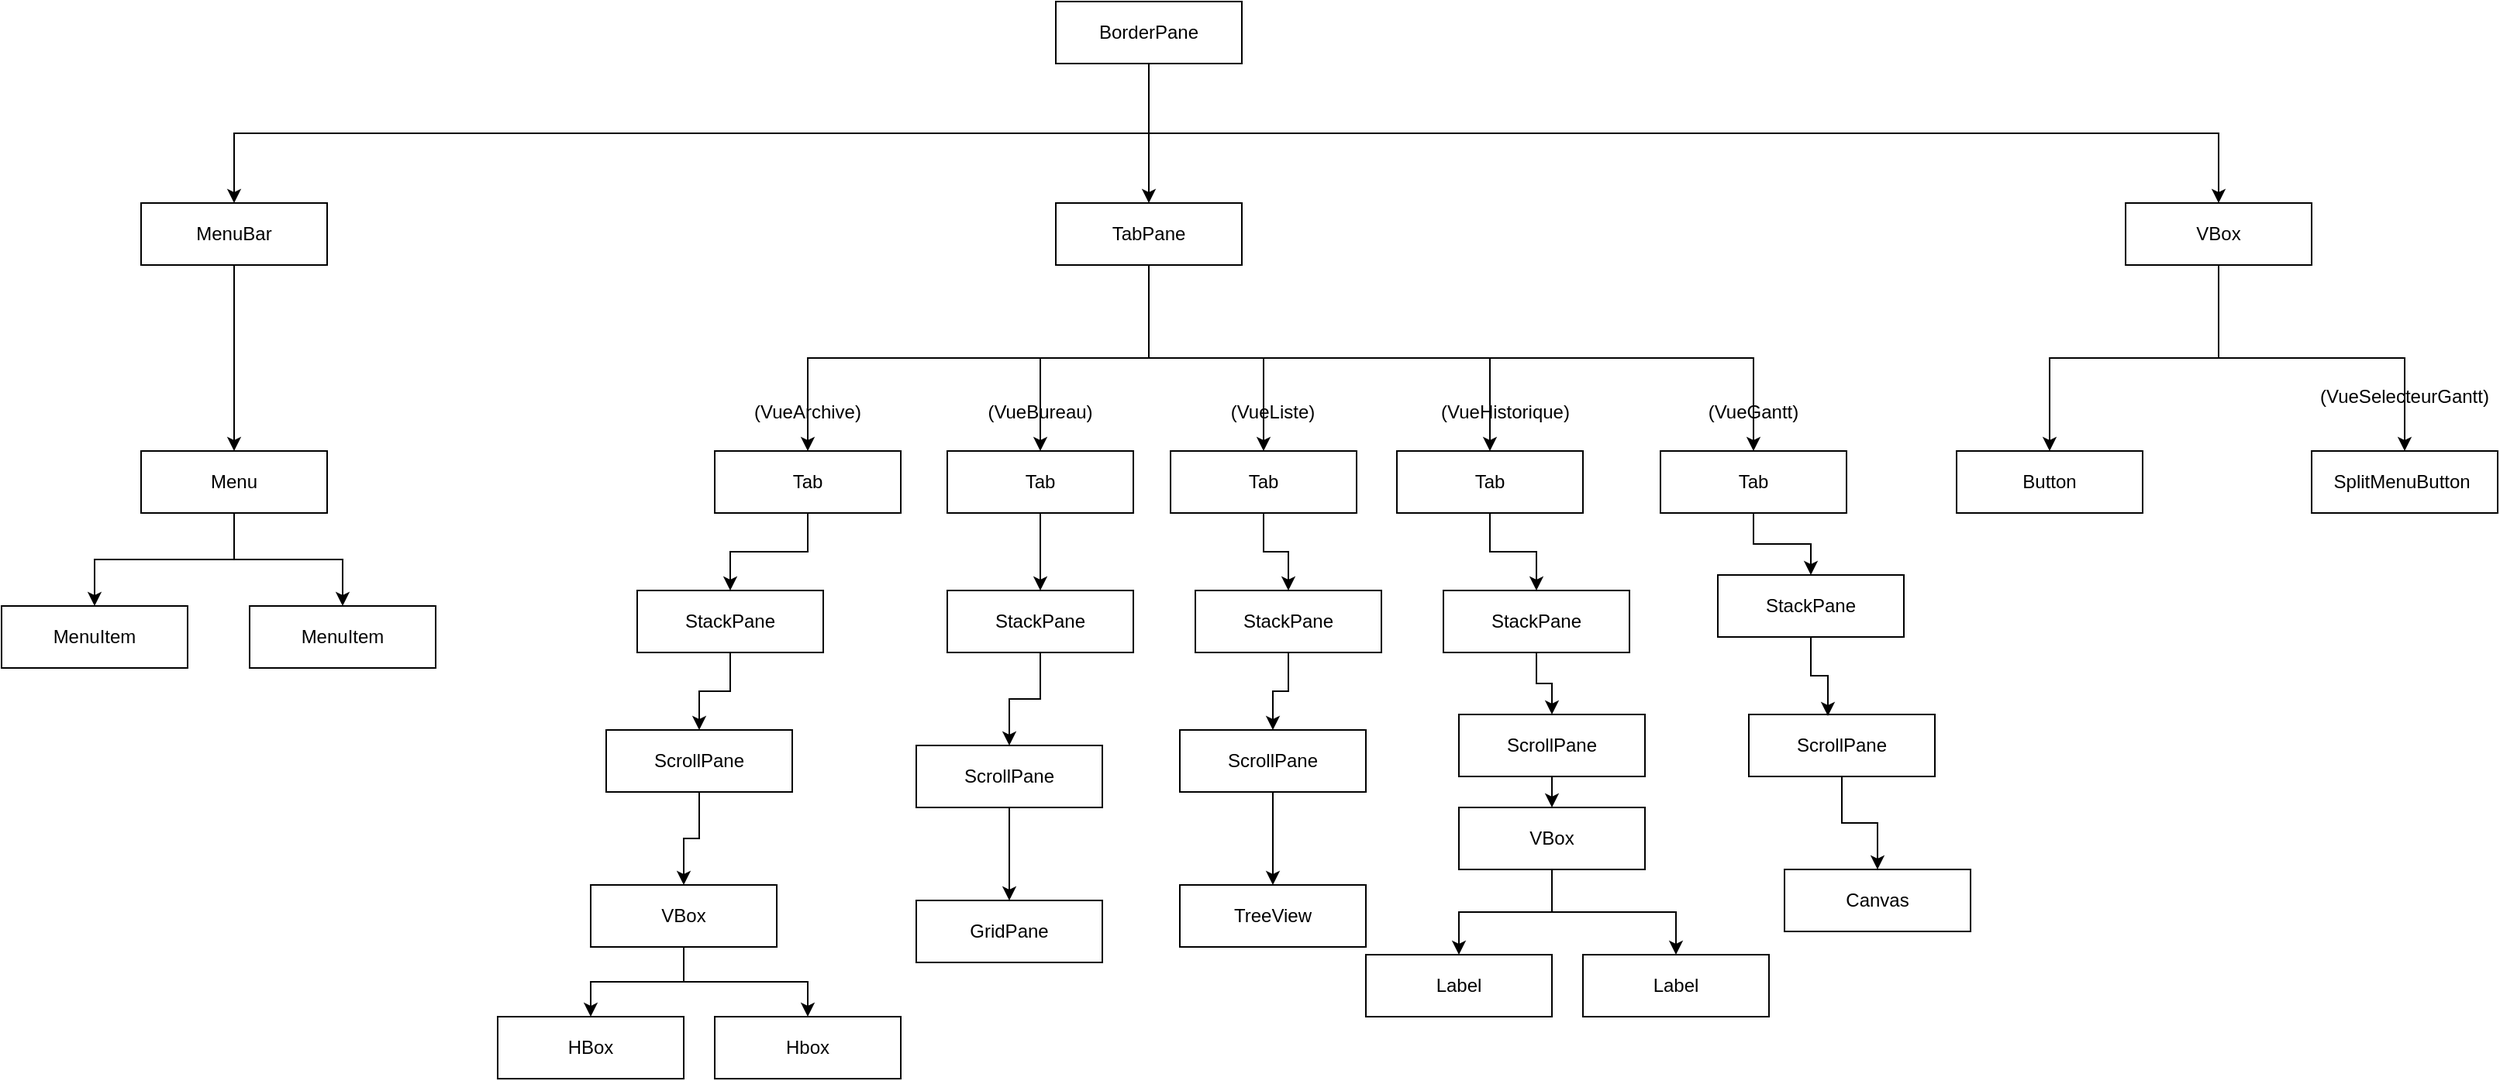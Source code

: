 <mxfile version="22.1.16" type="device">
  <diagram name="Page-1" id="Fv8KaYR-JvNwcMZNE2SZ">
    <mxGraphModel dx="2261" dy="746" grid="1" gridSize="10" guides="1" tooltips="1" connect="1" arrows="1" fold="1" page="1" pageScale="1" pageWidth="827" pageHeight="1169" math="0" shadow="0">
      <root>
        <mxCell id="0" />
        <mxCell id="1" parent="0" />
        <mxCell id="BX7kA0cPgQBeDkkXXVo6-6" style="edgeStyle=orthogonalEdgeStyle;rounded=0;orthogonalLoop=1;jettySize=auto;html=1;exitX=0.5;exitY=1;exitDx=0;exitDy=0;entryX=0.5;entryY=0;entryDx=0;entryDy=0;" parent="1" source="BX7kA0cPgQBeDkkXXVo6-1" target="BX7kA0cPgQBeDkkXXVo6-2" edge="1">
          <mxGeometry relative="1" as="geometry" />
        </mxCell>
        <mxCell id="BX7kA0cPgQBeDkkXXVo6-8" style="edgeStyle=orthogonalEdgeStyle;rounded=0;orthogonalLoop=1;jettySize=auto;html=1;exitX=0.5;exitY=1;exitDx=0;exitDy=0;entryX=0.5;entryY=0;entryDx=0;entryDy=0;" parent="1" source="BX7kA0cPgQBeDkkXXVo6-1" target="BX7kA0cPgQBeDkkXXVo6-4" edge="1">
          <mxGeometry relative="1" as="geometry" />
        </mxCell>
        <mxCell id="BX7kA0cPgQBeDkkXXVo6-9" style="edgeStyle=orthogonalEdgeStyle;rounded=0;orthogonalLoop=1;jettySize=auto;html=1;exitX=0.5;exitY=1;exitDx=0;exitDy=0;" parent="1" source="BX7kA0cPgQBeDkkXXVo6-1" target="BX7kA0cPgQBeDkkXXVo6-5" edge="1">
          <mxGeometry relative="1" as="geometry" />
        </mxCell>
        <mxCell id="BX7kA0cPgQBeDkkXXVo6-27" style="edgeStyle=orthogonalEdgeStyle;rounded=0;orthogonalLoop=1;jettySize=auto;html=1;exitX=0.5;exitY=1;exitDx=0;exitDy=0;" parent="1" source="BX7kA0cPgQBeDkkXXVo6-1" target="BX7kA0cPgQBeDkkXXVo6-3" edge="1">
          <mxGeometry relative="1" as="geometry" />
        </mxCell>
        <mxCell id="HLrpRylggNIvmOIp0Eyk-2" style="edgeStyle=orthogonalEdgeStyle;rounded=0;orthogonalLoop=1;jettySize=auto;html=1;exitX=0.5;exitY=1;exitDx=0;exitDy=0;entryX=0.5;entryY=0;entryDx=0;entryDy=0;" parent="1" source="BX7kA0cPgQBeDkkXXVo6-1" target="HLrpRylggNIvmOIp0Eyk-1" edge="1">
          <mxGeometry relative="1" as="geometry" />
        </mxCell>
        <mxCell id="BX7kA0cPgQBeDkkXXVo6-1" value="TabPane" style="rounded=0;whiteSpace=wrap;html=1;" parent="1" vertex="1">
          <mxGeometry x="600" y="220" width="120" height="40" as="geometry" />
        </mxCell>
        <mxCell id="TByVffR39HUTfPPyJdH0-6" style="edgeStyle=orthogonalEdgeStyle;rounded=0;orthogonalLoop=1;jettySize=auto;html=1;exitX=0.5;exitY=1;exitDx=0;exitDy=0;" edge="1" parent="1" source="BX7kA0cPgQBeDkkXXVo6-2" target="TByVffR39HUTfPPyJdH0-1">
          <mxGeometry relative="1" as="geometry" />
        </mxCell>
        <mxCell id="BX7kA0cPgQBeDkkXXVo6-2" value="Tab" style="rounded=0;whiteSpace=wrap;html=1;" parent="1" vertex="1">
          <mxGeometry x="380" y="380" width="120" height="40" as="geometry" />
        </mxCell>
        <mxCell id="TByVffR39HUTfPPyJdH0-8" style="edgeStyle=orthogonalEdgeStyle;rounded=0;orthogonalLoop=1;jettySize=auto;html=1;exitX=0.5;exitY=1;exitDx=0;exitDy=0;entryX=0.5;entryY=0;entryDx=0;entryDy=0;" edge="1" parent="1" source="BX7kA0cPgQBeDkkXXVo6-3" target="TByVffR39HUTfPPyJdH0-2">
          <mxGeometry relative="1" as="geometry" />
        </mxCell>
        <mxCell id="BX7kA0cPgQBeDkkXXVo6-3" value="Tab" style="rounded=0;whiteSpace=wrap;html=1;" parent="1" vertex="1">
          <mxGeometry x="530" y="380" width="120" height="40" as="geometry" />
        </mxCell>
        <mxCell id="TByVffR39HUTfPPyJdH0-10" style="edgeStyle=orthogonalEdgeStyle;rounded=0;orthogonalLoop=1;jettySize=auto;html=1;exitX=0.5;exitY=1;exitDx=0;exitDy=0;" edge="1" parent="1" source="BX7kA0cPgQBeDkkXXVo6-4" target="TByVffR39HUTfPPyJdH0-3">
          <mxGeometry relative="1" as="geometry" />
        </mxCell>
        <mxCell id="BX7kA0cPgQBeDkkXXVo6-4" value="Tab" style="rounded=0;whiteSpace=wrap;html=1;" parent="1" vertex="1">
          <mxGeometry x="674" y="380" width="120" height="40" as="geometry" />
        </mxCell>
        <mxCell id="TByVffR39HUTfPPyJdH0-12" style="edgeStyle=orthogonalEdgeStyle;rounded=0;orthogonalLoop=1;jettySize=auto;html=1;exitX=0.5;exitY=1;exitDx=0;exitDy=0;entryX=0.5;entryY=0;entryDx=0;entryDy=0;" edge="1" parent="1" source="BX7kA0cPgQBeDkkXXVo6-5" target="TByVffR39HUTfPPyJdH0-4">
          <mxGeometry relative="1" as="geometry" />
        </mxCell>
        <mxCell id="BX7kA0cPgQBeDkkXXVo6-5" value="Tab" style="rounded=0;whiteSpace=wrap;html=1;" parent="1" vertex="1">
          <mxGeometry x="820" y="380" width="120" height="40" as="geometry" />
        </mxCell>
        <mxCell id="BX7kA0cPgQBeDkkXXVo6-14" style="edgeStyle=orthogonalEdgeStyle;rounded=0;orthogonalLoop=1;jettySize=auto;html=1;exitX=0.5;exitY=1;exitDx=0;exitDy=0;entryX=0.5;entryY=0;entryDx=0;entryDy=0;" parent="1" source="BX7kA0cPgQBeDkkXXVo6-10" target="BX7kA0cPgQBeDkkXXVo6-13" edge="1">
          <mxGeometry relative="1" as="geometry" />
        </mxCell>
        <mxCell id="BX7kA0cPgQBeDkkXXVo6-10" value="ScrollPane" style="rounded=0;whiteSpace=wrap;html=1;" parent="1" vertex="1">
          <mxGeometry x="310" y="560" width="120" height="40" as="geometry" />
        </mxCell>
        <mxCell id="BX7kA0cPgQBeDkkXXVo6-17" style="edgeStyle=orthogonalEdgeStyle;rounded=0;orthogonalLoop=1;jettySize=auto;html=1;exitX=0.5;exitY=1;exitDx=0;exitDy=0;entryX=0.5;entryY=0;entryDx=0;entryDy=0;" parent="1" source="BX7kA0cPgQBeDkkXXVo6-13" target="BX7kA0cPgQBeDkkXXVo6-16" edge="1">
          <mxGeometry relative="1" as="geometry" />
        </mxCell>
        <mxCell id="BX7kA0cPgQBeDkkXXVo6-18" style="edgeStyle=orthogonalEdgeStyle;rounded=0;orthogonalLoop=1;jettySize=auto;html=1;exitX=0.5;exitY=1;exitDx=0;exitDy=0;" parent="1" source="BX7kA0cPgQBeDkkXXVo6-13" target="BX7kA0cPgQBeDkkXXVo6-15" edge="1">
          <mxGeometry relative="1" as="geometry" />
        </mxCell>
        <mxCell id="BX7kA0cPgQBeDkkXXVo6-13" value="VBox" style="rounded=0;whiteSpace=wrap;html=1;" parent="1" vertex="1">
          <mxGeometry x="300" y="660" width="120" height="40" as="geometry" />
        </mxCell>
        <mxCell id="BX7kA0cPgQBeDkkXXVo6-15" value="Hbox" style="rounded=0;whiteSpace=wrap;html=1;" parent="1" vertex="1">
          <mxGeometry x="380" y="745" width="120" height="40" as="geometry" />
        </mxCell>
        <mxCell id="BX7kA0cPgQBeDkkXXVo6-16" value="HBox" style="rounded=0;whiteSpace=wrap;html=1;" parent="1" vertex="1">
          <mxGeometry x="240" y="745" width="120" height="40" as="geometry" />
        </mxCell>
        <mxCell id="BX7kA0cPgQBeDkkXXVo6-19" value="(VueArchive)" style="text;html=1;strokeColor=none;fillColor=none;align=center;verticalAlign=middle;whiteSpace=wrap;rounded=0;" parent="1" vertex="1">
          <mxGeometry x="410" y="340" width="60" height="30" as="geometry" />
        </mxCell>
        <mxCell id="BX7kA0cPgQBeDkkXXVo6-24" style="edgeStyle=orthogonalEdgeStyle;rounded=0;orthogonalLoop=1;jettySize=auto;html=1;exitX=0.5;exitY=1;exitDx=0;exitDy=0;entryX=0.5;entryY=0;entryDx=0;entryDy=0;" parent="1" source="BX7kA0cPgQBeDkkXXVo6-21" target="BX7kA0cPgQBeDkkXXVo6-23" edge="1">
          <mxGeometry relative="1" as="geometry" />
        </mxCell>
        <mxCell id="BX7kA0cPgQBeDkkXXVo6-21" value="ScrollPane" style="rounded=0;whiteSpace=wrap;html=1;" parent="1" vertex="1">
          <mxGeometry x="510" y="570" width="120" height="40" as="geometry" />
        </mxCell>
        <mxCell id="BX7kA0cPgQBeDkkXXVo6-23" value="GridPane" style="rounded=0;whiteSpace=wrap;html=1;" parent="1" vertex="1">
          <mxGeometry x="510" y="670" width="120" height="40" as="geometry" />
        </mxCell>
        <mxCell id="BX7kA0cPgQBeDkkXXVo6-25" value="(VueBureau)" style="text;html=1;strokeColor=none;fillColor=none;align=center;verticalAlign=middle;whiteSpace=wrap;rounded=0;" parent="1" vertex="1">
          <mxGeometry x="560" y="340" width="60" height="30" as="geometry" />
        </mxCell>
        <mxCell id="BX7kA0cPgQBeDkkXXVo6-28" style="edgeStyle=orthogonalEdgeStyle;rounded=0;orthogonalLoop=1;jettySize=auto;html=1;exitX=0.5;exitY=1;exitDx=0;exitDy=0;entryX=0.5;entryY=0;entryDx=0;entryDy=0;" parent="1" source="BX7kA0cPgQBeDkkXXVo6-30" target="BX7kA0cPgQBeDkkXXVo6-32" edge="1">
          <mxGeometry relative="1" as="geometry" />
        </mxCell>
        <mxCell id="BX7kA0cPgQBeDkkXXVo6-29" style="edgeStyle=orthogonalEdgeStyle;rounded=0;orthogonalLoop=1;jettySize=auto;html=1;exitX=0.5;exitY=1;exitDx=0;exitDy=0;" parent="1" source="BX7kA0cPgQBeDkkXXVo6-30" target="BX7kA0cPgQBeDkkXXVo6-31" edge="1">
          <mxGeometry relative="1" as="geometry" />
        </mxCell>
        <mxCell id="BX7kA0cPgQBeDkkXXVo6-30" value="VBox" style="rounded=0;whiteSpace=wrap;html=1;" parent="1" vertex="1">
          <mxGeometry x="860" y="610" width="120" height="40" as="geometry" />
        </mxCell>
        <mxCell id="BX7kA0cPgQBeDkkXXVo6-31" value="Label" style="rounded=0;whiteSpace=wrap;html=1;" parent="1" vertex="1">
          <mxGeometry x="940" y="705" width="120" height="40" as="geometry" />
        </mxCell>
        <mxCell id="BX7kA0cPgQBeDkkXXVo6-32" value="Label" style="rounded=0;whiteSpace=wrap;html=1;" parent="1" vertex="1">
          <mxGeometry x="800" y="705" width="120" height="40" as="geometry" />
        </mxCell>
        <mxCell id="BX7kA0cPgQBeDkkXXVo6-35" style="edgeStyle=orthogonalEdgeStyle;rounded=0;orthogonalLoop=1;jettySize=auto;html=1;exitX=0.5;exitY=1;exitDx=0;exitDy=0;entryX=0.5;entryY=0;entryDx=0;entryDy=0;" parent="1" source="BX7kA0cPgQBeDkkXXVo6-33" target="BX7kA0cPgQBeDkkXXVo6-30" edge="1">
          <mxGeometry relative="1" as="geometry" />
        </mxCell>
        <mxCell id="BX7kA0cPgQBeDkkXXVo6-33" value="ScrollPane" style="rounded=0;whiteSpace=wrap;html=1;" parent="1" vertex="1">
          <mxGeometry x="860" y="550" width="120" height="40" as="geometry" />
        </mxCell>
        <mxCell id="BX7kA0cPgQBeDkkXXVo6-36" value="(VueHistorique)" style="text;html=1;strokeColor=none;fillColor=none;align=center;verticalAlign=middle;whiteSpace=wrap;rounded=0;" parent="1" vertex="1">
          <mxGeometry x="860" y="340" width="60" height="30" as="geometry" />
        </mxCell>
        <mxCell id="BX7kA0cPgQBeDkkXXVo6-37" style="edgeStyle=orthogonalEdgeStyle;rounded=0;orthogonalLoop=1;jettySize=auto;html=1;exitX=0.5;exitY=1;exitDx=0;exitDy=0;entryX=0.5;entryY=0;entryDx=0;entryDy=0;" parent="1" source="BX7kA0cPgQBeDkkXXVo6-38" target="BX7kA0cPgQBeDkkXXVo6-39" edge="1">
          <mxGeometry relative="1" as="geometry" />
        </mxCell>
        <mxCell id="BX7kA0cPgQBeDkkXXVo6-38" value="ScrollPane" style="rounded=0;whiteSpace=wrap;html=1;" parent="1" vertex="1">
          <mxGeometry x="680" y="560" width="120" height="40" as="geometry" />
        </mxCell>
        <mxCell id="BX7kA0cPgQBeDkkXXVo6-39" value="TreeView" style="rounded=0;whiteSpace=wrap;html=1;" parent="1" vertex="1">
          <mxGeometry x="680" y="660" width="120" height="40" as="geometry" />
        </mxCell>
        <mxCell id="BX7kA0cPgQBeDkkXXVo6-41" value="(VueListe)" style="text;html=1;strokeColor=none;fillColor=none;align=center;verticalAlign=middle;whiteSpace=wrap;rounded=0;" parent="1" vertex="1">
          <mxGeometry x="710" y="340" width="60" height="30" as="geometry" />
        </mxCell>
        <mxCell id="TByVffR39HUTfPPyJdH0-14" style="edgeStyle=orthogonalEdgeStyle;rounded=0;orthogonalLoop=1;jettySize=auto;html=1;exitX=0.5;exitY=1;exitDx=0;exitDy=0;entryX=0.5;entryY=0;entryDx=0;entryDy=0;" edge="1" parent="1" source="HLrpRylggNIvmOIp0Eyk-1" target="TByVffR39HUTfPPyJdH0-5">
          <mxGeometry relative="1" as="geometry" />
        </mxCell>
        <mxCell id="HLrpRylggNIvmOIp0Eyk-1" value="Tab" style="rounded=0;whiteSpace=wrap;html=1;" parent="1" vertex="1">
          <mxGeometry x="990" y="380" width="120" height="40" as="geometry" />
        </mxCell>
        <mxCell id="HLrpRylggNIvmOIp0Eyk-7" style="edgeStyle=orthogonalEdgeStyle;rounded=0;orthogonalLoop=1;jettySize=auto;html=1;exitX=0.5;exitY=1;exitDx=0;exitDy=0;" parent="1" source="HLrpRylggNIvmOIp0Eyk-3" target="HLrpRylggNIvmOIp0Eyk-6" edge="1">
          <mxGeometry relative="1" as="geometry" />
        </mxCell>
        <mxCell id="HLrpRylggNIvmOIp0Eyk-3" value="ScrollPane" style="rounded=0;whiteSpace=wrap;html=1;" parent="1" vertex="1">
          <mxGeometry x="1047" y="550" width="120" height="40" as="geometry" />
        </mxCell>
        <mxCell id="HLrpRylggNIvmOIp0Eyk-5" value="(VueGantt)" style="text;html=1;strokeColor=none;fillColor=none;align=center;verticalAlign=middle;whiteSpace=wrap;rounded=0;" parent="1" vertex="1">
          <mxGeometry x="1020" y="340" width="60" height="30" as="geometry" />
        </mxCell>
        <mxCell id="HLrpRylggNIvmOIp0Eyk-6" value="Canvas" style="rounded=0;whiteSpace=wrap;html=1;" parent="1" vertex="1">
          <mxGeometry x="1070" y="650" width="120" height="40" as="geometry" />
        </mxCell>
        <mxCell id="TByVffR39HUTfPPyJdH0-7" style="edgeStyle=orthogonalEdgeStyle;rounded=0;orthogonalLoop=1;jettySize=auto;html=1;exitX=0.5;exitY=1;exitDx=0;exitDy=0;entryX=0.5;entryY=0;entryDx=0;entryDy=0;" edge="1" parent="1" source="TByVffR39HUTfPPyJdH0-1" target="BX7kA0cPgQBeDkkXXVo6-10">
          <mxGeometry relative="1" as="geometry" />
        </mxCell>
        <mxCell id="TByVffR39HUTfPPyJdH0-1" value="StackPane" style="rounded=0;whiteSpace=wrap;html=1;" vertex="1" parent="1">
          <mxGeometry x="330" y="470" width="120" height="40" as="geometry" />
        </mxCell>
        <mxCell id="TByVffR39HUTfPPyJdH0-9" style="edgeStyle=orthogonalEdgeStyle;rounded=0;orthogonalLoop=1;jettySize=auto;html=1;" edge="1" parent="1" source="TByVffR39HUTfPPyJdH0-2" target="BX7kA0cPgQBeDkkXXVo6-21">
          <mxGeometry relative="1" as="geometry" />
        </mxCell>
        <mxCell id="TByVffR39HUTfPPyJdH0-2" value="StackPane" style="rounded=0;whiteSpace=wrap;html=1;" vertex="1" parent="1">
          <mxGeometry x="530" y="470" width="120" height="40" as="geometry" />
        </mxCell>
        <mxCell id="TByVffR39HUTfPPyJdH0-11" style="edgeStyle=orthogonalEdgeStyle;rounded=0;orthogonalLoop=1;jettySize=auto;html=1;exitX=0.5;exitY=1;exitDx=0;exitDy=0;entryX=0.5;entryY=0;entryDx=0;entryDy=0;" edge="1" parent="1" source="TByVffR39HUTfPPyJdH0-3" target="BX7kA0cPgQBeDkkXXVo6-38">
          <mxGeometry relative="1" as="geometry" />
        </mxCell>
        <mxCell id="TByVffR39HUTfPPyJdH0-3" value="StackPane" style="rounded=0;whiteSpace=wrap;html=1;" vertex="1" parent="1">
          <mxGeometry x="690" y="470" width="120" height="40" as="geometry" />
        </mxCell>
        <mxCell id="TByVffR39HUTfPPyJdH0-13" style="edgeStyle=orthogonalEdgeStyle;rounded=0;orthogonalLoop=1;jettySize=auto;html=1;exitX=0.5;exitY=1;exitDx=0;exitDy=0;entryX=0.5;entryY=0;entryDx=0;entryDy=0;" edge="1" parent="1" source="TByVffR39HUTfPPyJdH0-4" target="BX7kA0cPgQBeDkkXXVo6-33">
          <mxGeometry relative="1" as="geometry" />
        </mxCell>
        <mxCell id="TByVffR39HUTfPPyJdH0-4" value="StackPane" style="rounded=0;whiteSpace=wrap;html=1;" vertex="1" parent="1">
          <mxGeometry x="850" y="470" width="120" height="40" as="geometry" />
        </mxCell>
        <mxCell id="TByVffR39HUTfPPyJdH0-5" value="StackPane" style="rounded=0;whiteSpace=wrap;html=1;" vertex="1" parent="1">
          <mxGeometry x="1027" y="460" width="120" height="40" as="geometry" />
        </mxCell>
        <mxCell id="TByVffR39HUTfPPyJdH0-15" style="edgeStyle=orthogonalEdgeStyle;rounded=0;orthogonalLoop=1;jettySize=auto;html=1;exitX=0.5;exitY=1;exitDx=0;exitDy=0;entryX=0.425;entryY=0.025;entryDx=0;entryDy=0;entryPerimeter=0;" edge="1" parent="1" source="TByVffR39HUTfPPyJdH0-5" target="HLrpRylggNIvmOIp0Eyk-3">
          <mxGeometry relative="1" as="geometry" />
        </mxCell>
        <mxCell id="TByVffR39HUTfPPyJdH0-28" style="edgeStyle=orthogonalEdgeStyle;rounded=0;orthogonalLoop=1;jettySize=auto;html=1;exitX=0.5;exitY=1;exitDx=0;exitDy=0;entryX=0.5;entryY=0;entryDx=0;entryDy=0;" edge="1" parent="1" source="TByVffR39HUTfPPyJdH0-17" target="BX7kA0cPgQBeDkkXXVo6-1">
          <mxGeometry relative="1" as="geometry" />
        </mxCell>
        <mxCell id="TByVffR39HUTfPPyJdH0-31" style="edgeStyle=orthogonalEdgeStyle;rounded=0;orthogonalLoop=1;jettySize=auto;html=1;exitX=0.5;exitY=1;exitDx=0;exitDy=0;entryX=0.5;entryY=0;entryDx=0;entryDy=0;" edge="1" parent="1" source="TByVffR39HUTfPPyJdH0-17" target="TByVffR39HUTfPPyJdH0-19">
          <mxGeometry relative="1" as="geometry" />
        </mxCell>
        <mxCell id="TByVffR39HUTfPPyJdH0-32" style="edgeStyle=orthogonalEdgeStyle;rounded=0;orthogonalLoop=1;jettySize=auto;html=1;exitX=0.5;exitY=1;exitDx=0;exitDy=0;" edge="1" parent="1" source="TByVffR39HUTfPPyJdH0-17" target="TByVffR39HUTfPPyJdH0-30">
          <mxGeometry relative="1" as="geometry" />
        </mxCell>
        <mxCell id="TByVffR39HUTfPPyJdH0-17" value="BorderPane" style="rounded=0;whiteSpace=wrap;html=1;" vertex="1" parent="1">
          <mxGeometry x="600" y="90" width="120" height="40" as="geometry" />
        </mxCell>
        <mxCell id="TByVffR39HUTfPPyJdH0-24" style="edgeStyle=orthogonalEdgeStyle;rounded=0;orthogonalLoop=1;jettySize=auto;html=1;exitX=0.5;exitY=1;exitDx=0;exitDy=0;entryX=0.5;entryY=0;entryDx=0;entryDy=0;" edge="1" parent="1" source="TByVffR39HUTfPPyJdH0-19" target="TByVffR39HUTfPPyJdH0-22">
          <mxGeometry relative="1" as="geometry" />
        </mxCell>
        <mxCell id="TByVffR39HUTfPPyJdH0-19" value="MenuBar" style="rounded=0;whiteSpace=wrap;html=1;" vertex="1" parent="1">
          <mxGeometry x="10" y="220" width="120" height="40" as="geometry" />
        </mxCell>
        <mxCell id="TByVffR39HUTfPPyJdH0-26" style="edgeStyle=orthogonalEdgeStyle;rounded=0;orthogonalLoop=1;jettySize=auto;html=1;exitX=0.5;exitY=1;exitDx=0;exitDy=0;entryX=0.5;entryY=0;entryDx=0;entryDy=0;" edge="1" parent="1" source="TByVffR39HUTfPPyJdH0-22" target="TByVffR39HUTfPPyJdH0-25">
          <mxGeometry relative="1" as="geometry" />
        </mxCell>
        <mxCell id="TByVffR39HUTfPPyJdH0-27" style="edgeStyle=orthogonalEdgeStyle;rounded=0;orthogonalLoop=1;jettySize=auto;html=1;exitX=0.5;exitY=1;exitDx=0;exitDy=0;entryX=0.5;entryY=0;entryDx=0;entryDy=0;" edge="1" parent="1" source="TByVffR39HUTfPPyJdH0-22" target="TByVffR39HUTfPPyJdH0-23">
          <mxGeometry relative="1" as="geometry" />
        </mxCell>
        <mxCell id="TByVffR39HUTfPPyJdH0-22" value="Menu" style="rounded=0;whiteSpace=wrap;html=1;" vertex="1" parent="1">
          <mxGeometry x="10" y="380" width="120" height="40" as="geometry" />
        </mxCell>
        <mxCell id="TByVffR39HUTfPPyJdH0-23" value="MenuItem" style="rounded=0;whiteSpace=wrap;html=1;" vertex="1" parent="1">
          <mxGeometry x="-80" y="480" width="120" height="40" as="geometry" />
        </mxCell>
        <mxCell id="TByVffR39HUTfPPyJdH0-25" value="MenuItem" style="rounded=0;whiteSpace=wrap;html=1;" vertex="1" parent="1">
          <mxGeometry x="80" y="480" width="120" height="40" as="geometry" />
        </mxCell>
        <mxCell id="TByVffR39HUTfPPyJdH0-34" style="edgeStyle=orthogonalEdgeStyle;rounded=0;orthogonalLoop=1;jettySize=auto;html=1;exitX=0.5;exitY=1;exitDx=0;exitDy=0;" edge="1" parent="1" source="TByVffR39HUTfPPyJdH0-30" target="TByVffR39HUTfPPyJdH0-33">
          <mxGeometry relative="1" as="geometry" />
        </mxCell>
        <mxCell id="TByVffR39HUTfPPyJdH0-36" style="edgeStyle=orthogonalEdgeStyle;rounded=0;orthogonalLoop=1;jettySize=auto;html=1;exitX=0.5;exitY=1;exitDx=0;exitDy=0;entryX=0.5;entryY=0;entryDx=0;entryDy=0;" edge="1" parent="1" source="TByVffR39HUTfPPyJdH0-30" target="TByVffR39HUTfPPyJdH0-35">
          <mxGeometry relative="1" as="geometry" />
        </mxCell>
        <mxCell id="TByVffR39HUTfPPyJdH0-30" value="VBox" style="rounded=0;whiteSpace=wrap;html=1;" vertex="1" parent="1">
          <mxGeometry x="1290" y="220" width="120" height="40" as="geometry" />
        </mxCell>
        <mxCell id="TByVffR39HUTfPPyJdH0-33" value="Button" style="rounded=0;whiteSpace=wrap;html=1;" vertex="1" parent="1">
          <mxGeometry x="1181" y="380" width="120" height="40" as="geometry" />
        </mxCell>
        <mxCell id="TByVffR39HUTfPPyJdH0-35" value="SplitMenuButton&amp;nbsp;" style="rounded=0;whiteSpace=wrap;html=1;" vertex="1" parent="1">
          <mxGeometry x="1410" y="380" width="120" height="40" as="geometry" />
        </mxCell>
        <mxCell id="TByVffR39HUTfPPyJdH0-37" value="(VueSelecteurGantt)" style="text;html=1;strokeColor=none;fillColor=none;align=center;verticalAlign=middle;whiteSpace=wrap;rounded=0;" vertex="1" parent="1">
          <mxGeometry x="1440" y="330" width="60" height="30" as="geometry" />
        </mxCell>
      </root>
    </mxGraphModel>
  </diagram>
</mxfile>
